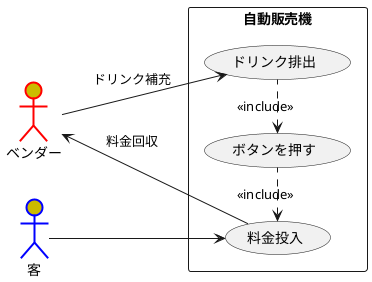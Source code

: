 @startuml 自動販売機
left to right direction
actor 客 #CCBB00;line:blue;line.bold;
actor ベンダー #CCBB00;line:Red;line.bold;
rectangle  自動販売機 {
usecase 料金投入
usecase ボタンを押す
usecase ドリンク排出
}
客 --> 料金投入
料金投入 <. ボタンを押す : <<include>>
ボタンを押す <. ドリンク排出 : <<include>>
ベンダー <-right- 料金投入: 料金回収
ベンダー --> ドリンク排出 : ドリンク補充
@enduml